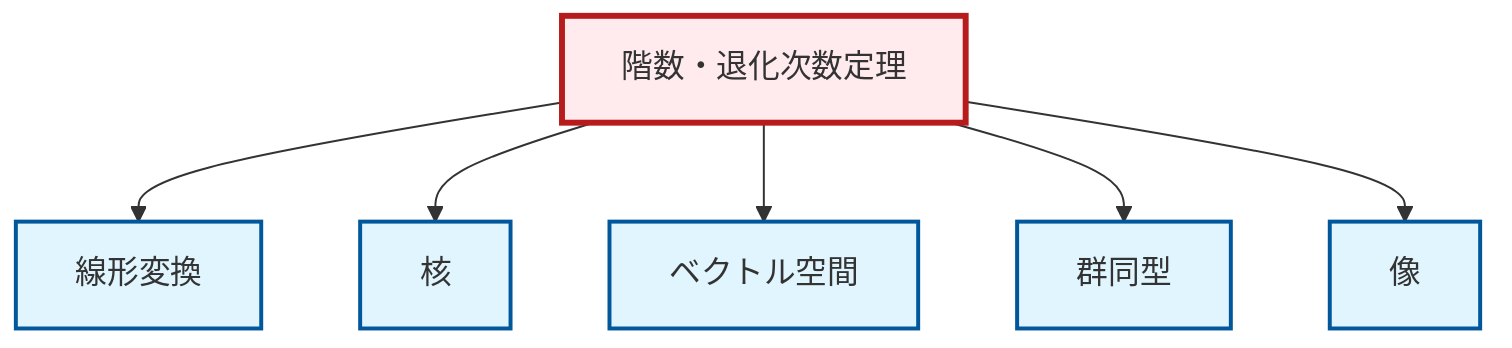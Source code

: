 graph TD
    classDef definition fill:#e1f5fe,stroke:#01579b,stroke-width:2px
    classDef theorem fill:#f3e5f5,stroke:#4a148c,stroke-width:2px
    classDef axiom fill:#fff3e0,stroke:#e65100,stroke-width:2px
    classDef example fill:#e8f5e9,stroke:#1b5e20,stroke-width:2px
    classDef current fill:#ffebee,stroke:#b71c1c,stroke-width:3px
    def-image["像"]:::definition
    def-kernel["核"]:::definition
    def-isomorphism["群同型"]:::definition
    def-linear-transformation["線形変換"]:::definition
    thm-rank-nullity["階数・退化次数定理"]:::theorem
    def-vector-space["ベクトル空間"]:::definition
    thm-rank-nullity --> def-linear-transformation
    thm-rank-nullity --> def-kernel
    thm-rank-nullity --> def-vector-space
    thm-rank-nullity --> def-isomorphism
    thm-rank-nullity --> def-image
    class thm-rank-nullity current
